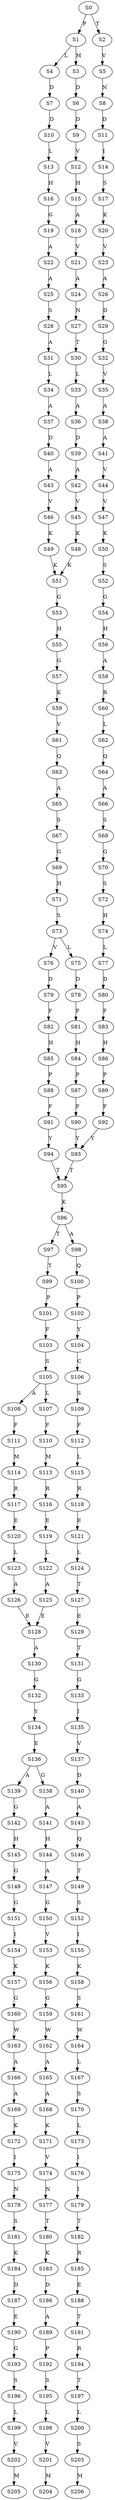 strict digraph  {
	S0 -> S1 [ label = P ];
	S0 -> S2 [ label = T ];
	S1 -> S3 [ label = M ];
	S1 -> S4 [ label = L ];
	S2 -> S5 [ label = V ];
	S3 -> S6 [ label = D ];
	S4 -> S7 [ label = D ];
	S5 -> S8 [ label = N ];
	S6 -> S9 [ label = D ];
	S7 -> S10 [ label = D ];
	S8 -> S11 [ label = D ];
	S9 -> S12 [ label = V ];
	S10 -> S13 [ label = L ];
	S11 -> S14 [ label = I ];
	S12 -> S15 [ label = H ];
	S13 -> S16 [ label = H ];
	S14 -> S17 [ label = S ];
	S15 -> S18 [ label = A ];
	S16 -> S19 [ label = G ];
	S17 -> S20 [ label = K ];
	S18 -> S21 [ label = V ];
	S19 -> S22 [ label = A ];
	S20 -> S23 [ label = V ];
	S21 -> S24 [ label = A ];
	S22 -> S25 [ label = A ];
	S23 -> S26 [ label = A ];
	S24 -> S27 [ label = N ];
	S25 -> S28 [ label = S ];
	S26 -> S29 [ label = D ];
	S27 -> S30 [ label = T ];
	S28 -> S31 [ label = A ];
	S29 -> S32 [ label = G ];
	S30 -> S33 [ label = L ];
	S31 -> S34 [ label = L ];
	S32 -> S35 [ label = V ];
	S33 -> S36 [ label = A ];
	S34 -> S37 [ label = A ];
	S35 -> S38 [ label = A ];
	S36 -> S39 [ label = D ];
	S37 -> S40 [ label = D ];
	S38 -> S41 [ label = A ];
	S39 -> S42 [ label = A ];
	S40 -> S43 [ label = A ];
	S41 -> S44 [ label = V ];
	S42 -> S45 [ label = V ];
	S43 -> S46 [ label = V ];
	S44 -> S47 [ label = V ];
	S45 -> S48 [ label = K ];
	S46 -> S49 [ label = K ];
	S47 -> S50 [ label = K ];
	S48 -> S51 [ label = K ];
	S49 -> S51 [ label = K ];
	S50 -> S52 [ label = S ];
	S51 -> S53 [ label = G ];
	S52 -> S54 [ label = G ];
	S53 -> S55 [ label = H ];
	S54 -> S56 [ label = H ];
	S55 -> S57 [ label = G ];
	S56 -> S58 [ label = A ];
	S57 -> S59 [ label = K ];
	S58 -> S60 [ label = R ];
	S59 -> S61 [ label = V ];
	S60 -> S62 [ label = L ];
	S61 -> S63 [ label = Q ];
	S62 -> S64 [ label = Q ];
	S63 -> S65 [ label = A ];
	S64 -> S66 [ label = A ];
	S65 -> S67 [ label = S ];
	S66 -> S68 [ label = S ];
	S67 -> S69 [ label = G ];
	S68 -> S70 [ label = G ];
	S69 -> S71 [ label = H ];
	S70 -> S72 [ label = S ];
	S71 -> S73 [ label = S ];
	S72 -> S74 [ label = H ];
	S73 -> S75 [ label = L ];
	S73 -> S76 [ label = V ];
	S74 -> S77 [ label = L ];
	S75 -> S78 [ label = D ];
	S76 -> S79 [ label = D ];
	S77 -> S80 [ label = D ];
	S78 -> S81 [ label = F ];
	S79 -> S82 [ label = F ];
	S80 -> S83 [ label = F ];
	S81 -> S84 [ label = H ];
	S82 -> S85 [ label = H ];
	S83 -> S86 [ label = H ];
	S84 -> S87 [ label = P ];
	S85 -> S88 [ label = P ];
	S86 -> S89 [ label = P ];
	S87 -> S90 [ label = F ];
	S88 -> S91 [ label = F ];
	S89 -> S92 [ label = F ];
	S90 -> S93 [ label = Y ];
	S91 -> S94 [ label = Y ];
	S92 -> S93 [ label = Y ];
	S93 -> S95 [ label = T ];
	S94 -> S95 [ label = T ];
	S95 -> S96 [ label = K ];
	S96 -> S97 [ label = T ];
	S96 -> S98 [ label = A ];
	S97 -> S99 [ label = T ];
	S98 -> S100 [ label = Q ];
	S99 -> S101 [ label = P ];
	S100 -> S102 [ label = P ];
	S101 -> S103 [ label = F ];
	S102 -> S104 [ label = Y ];
	S103 -> S105 [ label = S ];
	S104 -> S106 [ label = C ];
	S105 -> S107 [ label = L ];
	S105 -> S108 [ label = A ];
	S106 -> S109 [ label = S ];
	S107 -> S110 [ label = F ];
	S108 -> S111 [ label = F ];
	S109 -> S112 [ label = F ];
	S110 -> S113 [ label = M ];
	S111 -> S114 [ label = M ];
	S112 -> S115 [ label = L ];
	S113 -> S116 [ label = R ];
	S114 -> S117 [ label = R ];
	S115 -> S118 [ label = R ];
	S116 -> S119 [ label = E ];
	S117 -> S120 [ label = E ];
	S118 -> S121 [ label = E ];
	S119 -> S122 [ label = L ];
	S120 -> S123 [ label = L ];
	S121 -> S124 [ label = L ];
	S122 -> S125 [ label = A ];
	S123 -> S126 [ label = A ];
	S124 -> S127 [ label = T ];
	S125 -> S128 [ label = E ];
	S126 -> S128 [ label = E ];
	S127 -> S129 [ label = E ];
	S128 -> S130 [ label = A ];
	S129 -> S131 [ label = T ];
	S130 -> S132 [ label = G ];
	S131 -> S133 [ label = G ];
	S132 -> S134 [ label = Y ];
	S133 -> S135 [ label = I ];
	S134 -> S136 [ label = E ];
	S135 -> S137 [ label = V ];
	S136 -> S138 [ label = G ];
	S136 -> S139 [ label = A ];
	S137 -> S140 [ label = D ];
	S138 -> S141 [ label = A ];
	S139 -> S142 [ label = G ];
	S140 -> S143 [ label = A ];
	S141 -> S144 [ label = H ];
	S142 -> S145 [ label = H ];
	S143 -> S146 [ label = Q ];
	S144 -> S147 [ label = A ];
	S145 -> S148 [ label = G ];
	S146 -> S149 [ label = T ];
	S147 -> S150 [ label = G ];
	S148 -> S151 [ label = G ];
	S149 -> S152 [ label = S ];
	S150 -> S153 [ label = V ];
	S151 -> S154 [ label = I ];
	S152 -> S155 [ label = I ];
	S153 -> S156 [ label = K ];
	S154 -> S157 [ label = K ];
	S155 -> S158 [ label = K ];
	S156 -> S159 [ label = G ];
	S157 -> S160 [ label = G ];
	S158 -> S161 [ label = S ];
	S159 -> S162 [ label = W ];
	S160 -> S163 [ label = W ];
	S161 -> S164 [ label = W ];
	S162 -> S165 [ label = A ];
	S163 -> S166 [ label = A ];
	S164 -> S167 [ label = L ];
	S165 -> S168 [ label = A ];
	S166 -> S169 [ label = A ];
	S167 -> S170 [ label = S ];
	S168 -> S171 [ label = K ];
	S169 -> S172 [ label = K ];
	S170 -> S173 [ label = L ];
	S171 -> S174 [ label = V ];
	S172 -> S175 [ label = I ];
	S173 -> S176 [ label = I ];
	S174 -> S177 [ label = N ];
	S175 -> S178 [ label = N ];
	S176 -> S179 [ label = I ];
	S177 -> S180 [ label = T ];
	S178 -> S181 [ label = S ];
	S179 -> S182 [ label = T ];
	S180 -> S183 [ label = K ];
	S181 -> S184 [ label = K ];
	S182 -> S185 [ label = R ];
	S183 -> S186 [ label = D ];
	S184 -> S187 [ label = D ];
	S185 -> S188 [ label = E ];
	S186 -> S189 [ label = A ];
	S187 -> S190 [ label = E ];
	S188 -> S191 [ label = T ];
	S189 -> S192 [ label = P ];
	S190 -> S193 [ label = G ];
	S191 -> S194 [ label = R ];
	S192 -> S195 [ label = S ];
	S193 -> S196 [ label = S ];
	S194 -> S197 [ label = T ];
	S195 -> S198 [ label = L ];
	S196 -> S199 [ label = L ];
	S197 -> S200 [ label = L ];
	S198 -> S201 [ label = V ];
	S199 -> S202 [ label = V ];
	S200 -> S203 [ label = S ];
	S201 -> S204 [ label = M ];
	S202 -> S205 [ label = M ];
	S203 -> S206 [ label = M ];
}
